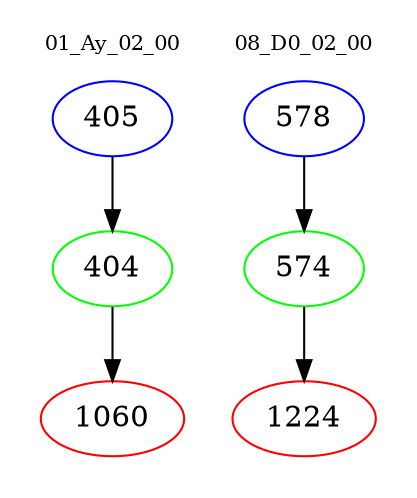 digraph{
subgraph cluster_0 {
color = white
label = "01_Ay_02_00";
fontsize=10;
T0_405 [label="405", color="blue"]
T0_405 -> T0_404 [color="black"]
T0_404 [label="404", color="green"]
T0_404 -> T0_1060 [color="black"]
T0_1060 [label="1060", color="red"]
}
subgraph cluster_1 {
color = white
label = "08_D0_02_00";
fontsize=10;
T1_578 [label="578", color="blue"]
T1_578 -> T1_574 [color="black"]
T1_574 [label="574", color="green"]
T1_574 -> T1_1224 [color="black"]
T1_1224 [label="1224", color="red"]
}
}
